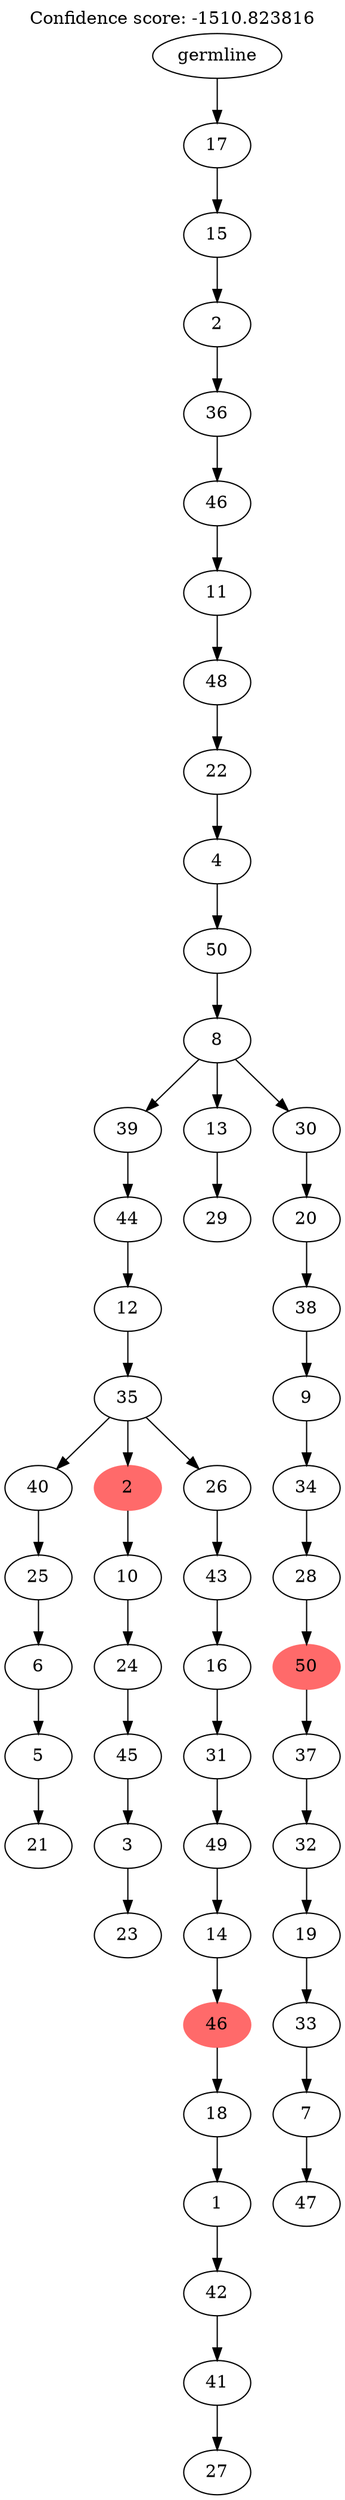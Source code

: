 digraph g {
	"52" -> "53";
	"53" [label="21"];
	"51" -> "52";
	"52" [label="5"];
	"50" -> "51";
	"51" [label="6"];
	"49" -> "50";
	"50" [label="25"];
	"47" -> "48";
	"48" [label="23"];
	"46" -> "47";
	"47" [label="3"];
	"45" -> "46";
	"46" [label="45"];
	"44" -> "45";
	"45" [label="24"];
	"43" -> "44";
	"44" [label="10"];
	"41" -> "42";
	"42" [label="27"];
	"40" -> "41";
	"41" [label="41"];
	"39" -> "40";
	"40" [label="42"];
	"38" -> "39";
	"39" [label="1"];
	"37" -> "38";
	"38" [label="18"];
	"36" -> "37";
	"37" [color=indianred1, style=filled, label="46"];
	"35" -> "36";
	"36" [label="14"];
	"34" -> "35";
	"35" [label="49"];
	"33" -> "34";
	"34" [label="31"];
	"32" -> "33";
	"33" [label="16"];
	"31" -> "32";
	"32" [label="43"];
	"30" -> "31";
	"31" [label="26"];
	"30" -> "43";
	"43" [color=indianred1, style=filled, label="2"];
	"30" -> "49";
	"49" [label="40"];
	"29" -> "30";
	"30" [label="35"];
	"28" -> "29";
	"29" [label="12"];
	"27" -> "28";
	"28" [label="44"];
	"25" -> "26";
	"26" [label="29"];
	"23" -> "24";
	"24" [label="47"];
	"22" -> "23";
	"23" [label="7"];
	"21" -> "22";
	"22" [label="33"];
	"20" -> "21";
	"21" [label="19"];
	"19" -> "20";
	"20" [label="32"];
	"18" -> "19";
	"19" [label="37"];
	"17" -> "18";
	"18" [color=indianred1, style=filled, label="50"];
	"16" -> "17";
	"17" [label="28"];
	"15" -> "16";
	"16" [label="34"];
	"14" -> "15";
	"15" [label="9"];
	"13" -> "14";
	"14" [label="38"];
	"12" -> "13";
	"13" [label="20"];
	"11" -> "12";
	"12" [label="30"];
	"11" -> "25";
	"25" [label="13"];
	"11" -> "27";
	"27" [label="39"];
	"10" -> "11";
	"11" [label="8"];
	"9" -> "10";
	"10" [label="50"];
	"8" -> "9";
	"9" [label="4"];
	"7" -> "8";
	"8" [label="22"];
	"6" -> "7";
	"7" [label="48"];
	"5" -> "6";
	"6" [label="11"];
	"4" -> "5";
	"5" [label="46"];
	"3" -> "4";
	"4" [label="36"];
	"2" -> "3";
	"3" [label="2"];
	"1" -> "2";
	"2" [label="15"];
	"0" -> "1";
	"1" [label="17"];
	"0" [label="germline"];
	labelloc="t";
	label="Confidence score: -1510.823816";
}
